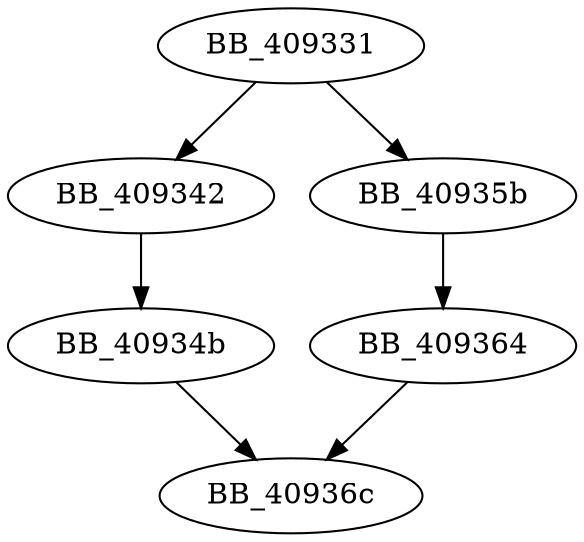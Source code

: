 DiGraph __fassign_l{
BB_409331->BB_409342
BB_409331->BB_40935b
BB_409342->BB_40934b
BB_40934b->BB_40936c
BB_40935b->BB_409364
BB_409364->BB_40936c
}
